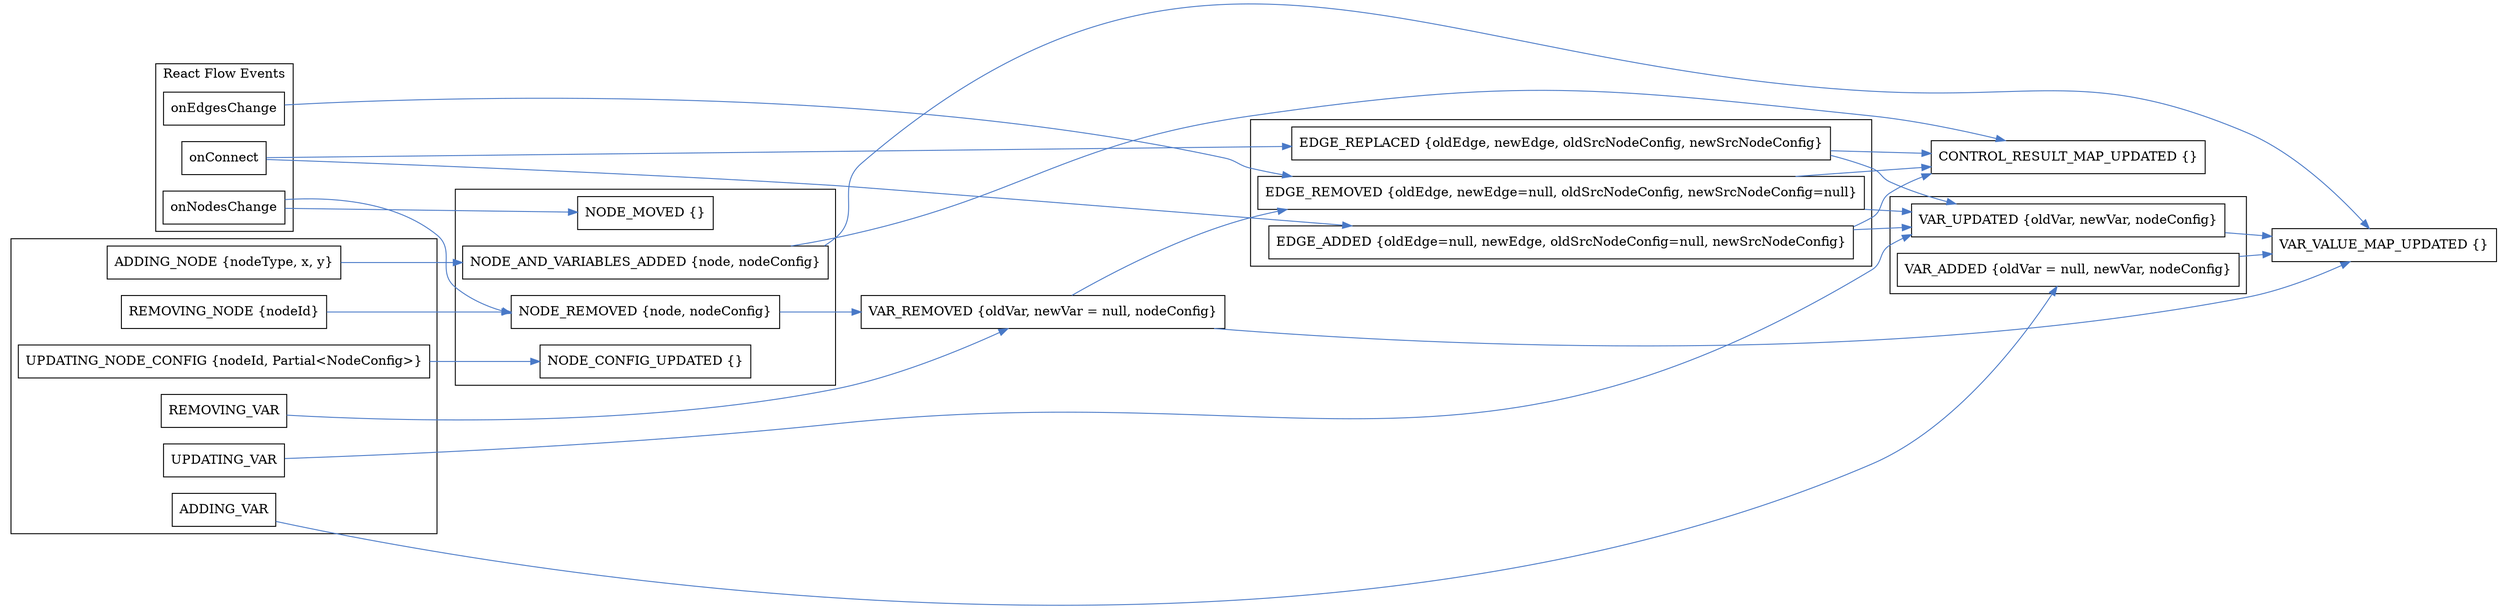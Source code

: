digraph {
  rankdir = "LR";

  node [shape = "sqaure";];
  edge [color = "#4979c7";];

  onNodesChange -> NODE_REMOVED;
  NODE_REMOVED [label = "NODE_REMOVED {node, nodeConfig}";];
  onNodesChange -> NODE_MOVED;
  NODE_MOVED [label = "NODE_MOVED {}";];
  onEdgesChange -> EDGE_REMOVED;
  EDGE_REMOVED [label = "EDGE_REMOVED {oldEdge, newEdge=null, oldSrcNodeConfig, newSrcNodeConfig=null}";];
  onConnect -> EDGE_ADDED;
  EDGE_ADDED [label = "EDGE_ADDED {oldEdge=null, newEdge, oldSrcNodeConfig=null, newSrcNodeConfig}";];
  onConnect -> EDGE_REPLACED;
  EDGE_REPLACED [label = "EDGE_REPLACED {oldEdge, newEdge, oldSrcNodeConfig, newSrcNodeConfig}";];

  ADDING_NODE -> NODE_AND_VARIABLES_ADDED;
  ADDING_NODE [label = "ADDING_NODE {nodeType, x, y}";];
  NODE_AND_VARIABLES_ADDED [label = "NODE_AND_VARIABLES_ADDED {node, nodeConfig}";];

  UPDATING_NODE_CONFIG -> NODE_CONFIG_UPDATED;
  UPDATING_NODE_CONFIG [label = "UPDATING_NODE_CONFIG {nodeId, Partial<NodeConfig>}";];
  NODE_CONFIG_UPDATED [label = "NODE_CONFIG_UPDATED {}";];
  REMOVING_NODE -> NODE_REMOVED;
  REMOVING_NODE [label = "REMOVING_NODE {nodeId}";];
  NODE_REMOVED [label = "NODE_REMOVED {node, nodeConfig}";];

  ADDING_VAR -> VAR_ADDED;
  VAR_ADDED [label = "VAR_ADDED {oldVar = null, newVar, nodeConfig}";];
  REMOVING_VAR -> VAR_REMOVED;
  VAR_REMOVED [label = "VAR_REMOVED {oldVar, newVar = null, nodeConfig}";];
  UPDATING_VAR -> VAR_UPDATED;
  VAR_UPDATED [label = "VAR_UPDATED {oldVar, newVar, nodeConfig}";];

  // Derived

  NODE_REMOVED -> VAR_REMOVED;
  NODE_AND_VARIABLES_ADDED -> VAR_VALUE_MAP_UPDATED;
  NODE_AND_VARIABLES_ADDED -> CONTROL_RESULT_MAP_UPDATED;

  VAR_REMOVED -> EDGE_REMOVED;

  {EDGE_ADDED EDGE_REPLACED EDGE_REMOVED} -> VAR_UPDATED;

  {VAR_ADDED VAR_UPDATED VAR_REMOVED} -> VAR_VALUE_MAP_UPDATED;

  {EDGE_ADDED EDGE_REPLACED EDGE_REMOVED} -> CONTROL_RESULT_MAP_UPDATED;

  VAR_VALUE_MAP_UPDATED [label = "VAR_VALUE_MAP_UPDATED {}";];

  CONTROL_RESULT_MAP_UPDATED [label = "CONTROL_RESULT_MAP_UPDATED {}";];

  // For easier viewing

  subgraph cluster {
    label = "React Flow Events";
    onNodesChange;
    onEdgesChange;
    onConnect;
  }

  subgraph cluster_edge_node {
    ADDING_NODE;
    UPDATING_NODE_CONFIG;
    REMOVING_NODE;
    ADDING_VAR;
    UPDATING_VAR;
    REMOVING_VAR;
  }

  subgraph cluster_nodes {
    NODE_AND_VARIABLES_ADDED;
    NODE_MOVED;
    NODE_CONFIG_UPDATED;
    NODE_REMOVED;
  }

  subgraph cluster_edges {
    EDGE_ADDED;
    EDGE_REMOVED;
    EDGE_REPLACED;
  }

  subgraph cluster_vars {
    VAR_ADDED;
    VAR_UPDATED;
  }
}
